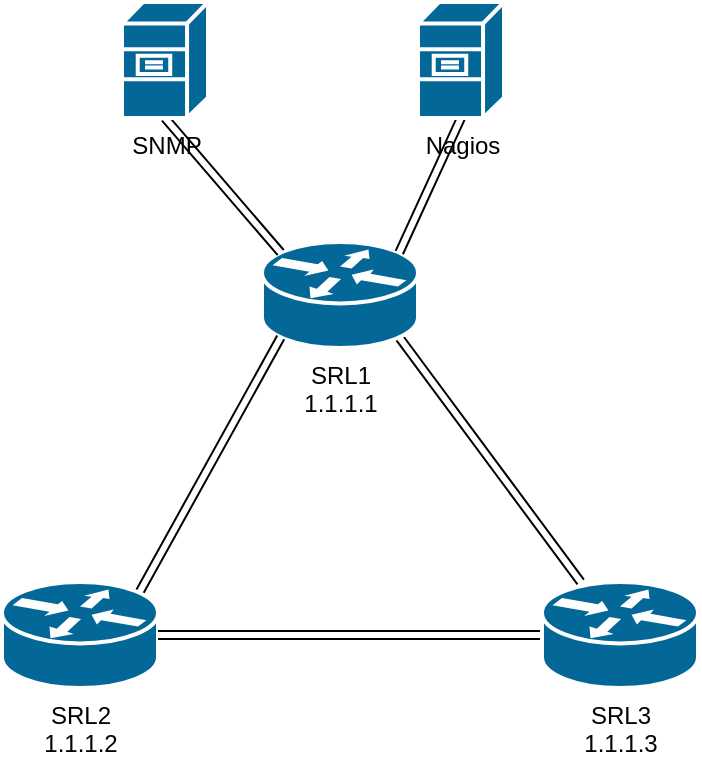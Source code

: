 <mxfile version="20.8.23" type="device"><diagram name="Sivu-1" id="TgeMQp2lY_8zIvHzCmup"><mxGraphModel dx="1354" dy="616" grid="1" gridSize="10" guides="1" tooltips="1" connect="1" arrows="1" fold="1" page="1" pageScale="1" pageWidth="827" pageHeight="1169" math="0" shadow="0"><root><mxCell id="0"/><mxCell id="1" parent="0"/><mxCell id="D8LWkAplH6dTN_lDMgFo-5" style="edgeStyle=none;shape=link;rounded=0;orthogonalLoop=1;jettySize=auto;html=1;exitX=0.88;exitY=0.9;exitDx=0;exitDy=0;exitPerimeter=0;" edge="1" parent="1" source="D8LWkAplH6dTN_lDMgFo-1" target="D8LWkAplH6dTN_lDMgFo-3"><mxGeometry relative="1" as="geometry"/></mxCell><mxCell id="D8LWkAplH6dTN_lDMgFo-1" value="SRL1&lt;br&gt;1.1.1.1" style="shape=mxgraph.cisco.routers.router;sketch=0;html=1;pointerEvents=1;dashed=0;fillColor=#036897;strokeColor=#ffffff;strokeWidth=2;verticalLabelPosition=bottom;verticalAlign=top;align=center;outlineConnect=0;" vertex="1" parent="1"><mxGeometry x="390" y="220" width="78" height="53" as="geometry"/></mxCell><mxCell id="D8LWkAplH6dTN_lDMgFo-4" style="rounded=0;orthogonalLoop=1;jettySize=auto;html=1;exitX=0.88;exitY=0.1;exitDx=0;exitDy=0;exitPerimeter=0;entryX=0.12;entryY=0.9;entryDx=0;entryDy=0;entryPerimeter=0;shape=link;" edge="1" parent="1" source="D8LWkAplH6dTN_lDMgFo-2" target="D8LWkAplH6dTN_lDMgFo-1"><mxGeometry relative="1" as="geometry"/></mxCell><mxCell id="D8LWkAplH6dTN_lDMgFo-2" value="SRL2&lt;br&gt;1.1.1.2" style="shape=mxgraph.cisco.routers.router;sketch=0;html=1;pointerEvents=1;dashed=0;fillColor=#036897;strokeColor=#ffffff;strokeWidth=2;verticalLabelPosition=bottom;verticalAlign=top;align=center;outlineConnect=0;" vertex="1" parent="1"><mxGeometry x="260" y="390" width="78" height="53" as="geometry"/></mxCell><mxCell id="D8LWkAplH6dTN_lDMgFo-6" style="edgeStyle=none;shape=link;rounded=0;orthogonalLoop=1;jettySize=auto;html=1;exitX=0;exitY=0.5;exitDx=0;exitDy=0;exitPerimeter=0;entryX=1;entryY=0.5;entryDx=0;entryDy=0;entryPerimeter=0;" edge="1" parent="1" source="D8LWkAplH6dTN_lDMgFo-3" target="D8LWkAplH6dTN_lDMgFo-2"><mxGeometry relative="1" as="geometry"/></mxCell><mxCell id="D8LWkAplH6dTN_lDMgFo-3" value="SRL3&lt;br&gt;1.1.1.3" style="shape=mxgraph.cisco.routers.router;sketch=0;html=1;pointerEvents=1;dashed=0;fillColor=#036897;strokeColor=#ffffff;strokeWidth=2;verticalLabelPosition=bottom;verticalAlign=top;align=center;outlineConnect=0;" vertex="1" parent="1"><mxGeometry x="530" y="390" width="78" height="53" as="geometry"/></mxCell><mxCell id="D8LWkAplH6dTN_lDMgFo-9" style="edgeStyle=none;shape=link;rounded=0;orthogonalLoop=1;jettySize=auto;html=1;exitX=0.5;exitY=1;exitDx=0;exitDy=0;exitPerimeter=0;entryX=0.12;entryY=0.1;entryDx=0;entryDy=0;entryPerimeter=0;" edge="1" parent="1" source="D8LWkAplH6dTN_lDMgFo-7" target="D8LWkAplH6dTN_lDMgFo-1"><mxGeometry relative="1" as="geometry"/></mxCell><mxCell id="D8LWkAplH6dTN_lDMgFo-7" value="SNMP" style="shape=mxgraph.cisco.servers.file_server;sketch=0;html=1;pointerEvents=1;dashed=0;fillColor=#036897;strokeColor=#ffffff;strokeWidth=2;verticalLabelPosition=bottom;verticalAlign=top;align=center;outlineConnect=0;" vertex="1" parent="1"><mxGeometry x="320" y="100" width="43" height="58" as="geometry"/></mxCell><mxCell id="D8LWkAplH6dTN_lDMgFo-10" style="edgeStyle=none;shape=link;rounded=0;orthogonalLoop=1;jettySize=auto;html=1;exitX=0.5;exitY=1;exitDx=0;exitDy=0;exitPerimeter=0;entryX=0.88;entryY=0.1;entryDx=0;entryDy=0;entryPerimeter=0;" edge="1" parent="1" source="D8LWkAplH6dTN_lDMgFo-8" target="D8LWkAplH6dTN_lDMgFo-1"><mxGeometry relative="1" as="geometry"/></mxCell><mxCell id="D8LWkAplH6dTN_lDMgFo-8" value="Nagios" style="shape=mxgraph.cisco.servers.file_server;sketch=0;html=1;pointerEvents=1;dashed=0;fillColor=#036897;strokeColor=#ffffff;strokeWidth=2;verticalLabelPosition=bottom;verticalAlign=top;align=center;outlineConnect=0;" vertex="1" parent="1"><mxGeometry x="468" y="100" width="43" height="58" as="geometry"/></mxCell></root></mxGraphModel></diagram></mxfile>